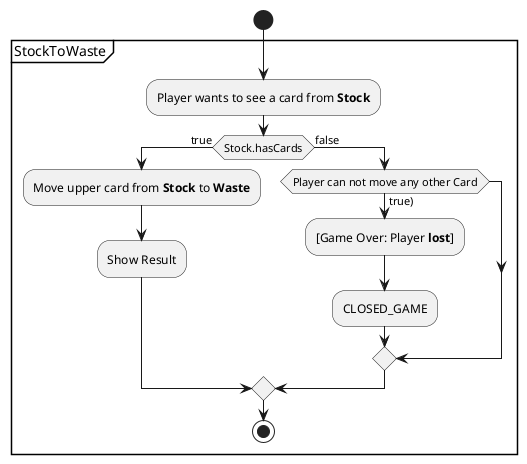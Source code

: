 @startuml
'https://plantuml.com/activity-diagram-beta

start

partition StockToWaste {
:Player wants to see a card from **Stock**;

if (Stock.hasCards) then (true)
  :Move upper card from **Stock** to **Waste**;
  :Show Result;
  else (false)
     if (Player can not move any other Card) then (true))
        :[Game Over: Player **lost**];
        :CLOSED_GAME;
     endif
endif

stop
@enduml
